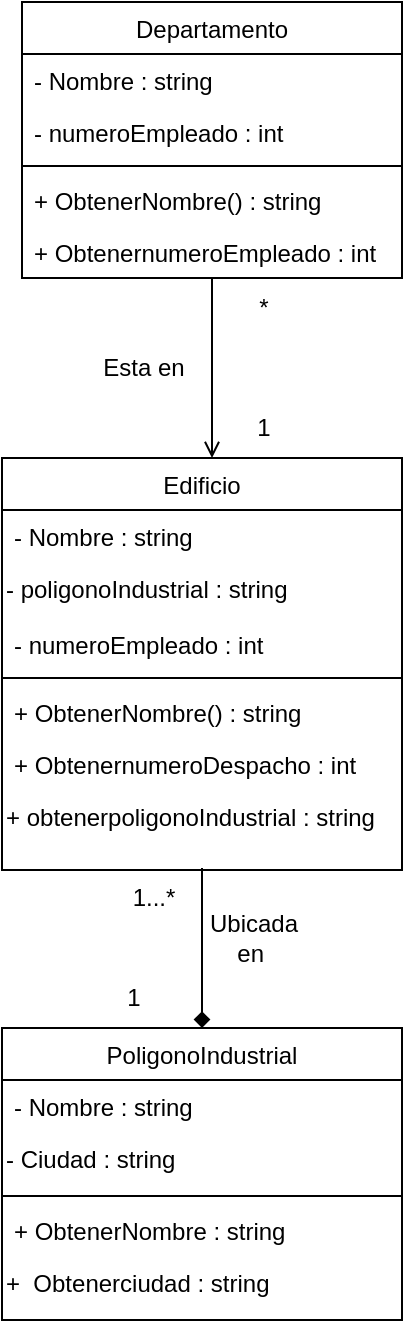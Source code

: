 <mxfile version="24.0.7" type="device">
  <diagram id="C5RBs43oDa-KdzZeNtuy" name="Page-1">
    <mxGraphModel dx="1643" dy="666" grid="1" gridSize="10" guides="1" tooltips="1" connect="1" arrows="1" fold="1" page="1" pageScale="1" pageWidth="827" pageHeight="1169" math="0" shadow="0">
      <root>
        <mxCell id="WIyWlLk6GJQsqaUBKTNV-0" />
        <mxCell id="WIyWlLk6GJQsqaUBKTNV-1" parent="WIyWlLk6GJQsqaUBKTNV-0" />
        <mxCell id="zkfFHV4jXpPFQw0GAbJ--0" value="Departamento" style="swimlane;fontStyle=0;align=center;verticalAlign=top;childLayout=stackLayout;horizontal=1;startSize=26;horizontalStack=0;resizeParent=1;resizeLast=0;collapsible=1;marginBottom=0;rounded=0;shadow=0;strokeWidth=1;" parent="WIyWlLk6GJQsqaUBKTNV-1" vertex="1">
          <mxGeometry x="509" y="72" width="190" height="138" as="geometry">
            <mxRectangle x="230" y="140" width="160" height="26" as="alternateBounds" />
          </mxGeometry>
        </mxCell>
        <mxCell id="zkfFHV4jXpPFQw0GAbJ--3" value="- Nombre : string" style="text;align=left;verticalAlign=top;spacingLeft=4;spacingRight=4;overflow=hidden;rotatable=0;points=[[0,0.5],[1,0.5]];portConstraint=eastwest;rounded=0;shadow=0;html=0;" parent="zkfFHV4jXpPFQw0GAbJ--0" vertex="1">
          <mxGeometry y="26" width="190" height="26" as="geometry" />
        </mxCell>
        <mxCell id="WGMPeI0idQ8Ly2uxz9FY-32" value="- numeroEmpleado : int" style="text;align=left;verticalAlign=top;spacingLeft=4;spacingRight=4;overflow=hidden;rotatable=0;points=[[0,0.5],[1,0.5]];portConstraint=eastwest;" vertex="1" parent="zkfFHV4jXpPFQw0GAbJ--0">
          <mxGeometry y="52" width="190" height="26" as="geometry" />
        </mxCell>
        <mxCell id="zkfFHV4jXpPFQw0GAbJ--4" value="" style="line;html=1;strokeWidth=1;align=left;verticalAlign=middle;spacingTop=-1;spacingLeft=3;spacingRight=3;rotatable=0;labelPosition=right;points=[];portConstraint=eastwest;" parent="zkfFHV4jXpPFQw0GAbJ--0" vertex="1">
          <mxGeometry y="78" width="190" height="8" as="geometry" />
        </mxCell>
        <mxCell id="WGMPeI0idQ8Ly2uxz9FY-33" value="+ ObtenerNombre() : string" style="text;align=left;verticalAlign=top;spacingLeft=4;spacingRight=4;overflow=hidden;rotatable=0;points=[[0,0.5],[1,0.5]];portConstraint=eastwest;" vertex="1" parent="zkfFHV4jXpPFQw0GAbJ--0">
          <mxGeometry y="86" width="190" height="26" as="geometry" />
        </mxCell>
        <mxCell id="WGMPeI0idQ8Ly2uxz9FY-34" value="+ ObtenernumeroEmpleado : int" style="text;align=left;verticalAlign=top;spacingLeft=4;spacingRight=4;overflow=hidden;rotatable=0;points=[[0,0.5],[1,0.5]];portConstraint=eastwest;" vertex="1" parent="zkfFHV4jXpPFQw0GAbJ--0">
          <mxGeometry y="112" width="190" height="26" as="geometry" />
        </mxCell>
        <mxCell id="WGMPeI0idQ8Ly2uxz9FY-35" value="" style="endArrow=none;html=1;rounded=0;entryX=0.5;entryY=1;entryDx=0;entryDy=0;exitX=0.5;exitY=0;exitDx=0;exitDy=0;endFill=0;startArrow=open;startFill=0;" edge="1" parent="WIyWlLk6GJQsqaUBKTNV-1">
          <mxGeometry width="50" height="50" relative="1" as="geometry">
            <mxPoint x="604" y="300" as="sourcePoint" />
            <mxPoint x="604" y="210" as="targetPoint" />
          </mxGeometry>
        </mxCell>
        <mxCell id="WGMPeI0idQ8Ly2uxz9FY-37" value="Esta en" style="text;html=1;align=center;verticalAlign=middle;whiteSpace=wrap;rounded=0;" vertex="1" parent="WIyWlLk6GJQsqaUBKTNV-1">
          <mxGeometry x="540" y="240" width="60" height="30" as="geometry" />
        </mxCell>
        <mxCell id="WGMPeI0idQ8Ly2uxz9FY-46" value="" style="endArrow=none;html=1;rounded=0;entryX=0.5;entryY=1;entryDx=0;entryDy=0;exitX=0.5;exitY=0;exitDx=0;exitDy=0;startArrow=diamond;startFill=1;" edge="1" parent="WIyWlLk6GJQsqaUBKTNV-1">
          <mxGeometry width="50" height="50" relative="1" as="geometry">
            <mxPoint x="599" y="585" as="sourcePoint" />
            <mxPoint x="599" y="505" as="targetPoint" />
          </mxGeometry>
        </mxCell>
        <mxCell id="WGMPeI0idQ8Ly2uxz9FY-48" value="Ubicada en&amp;nbsp;" style="text;html=1;align=center;verticalAlign=middle;whiteSpace=wrap;rounded=0;" vertex="1" parent="WIyWlLk6GJQsqaUBKTNV-1">
          <mxGeometry x="595" y="525" width="60" height="30" as="geometry" />
        </mxCell>
        <mxCell id="WGMPeI0idQ8Ly2uxz9FY-49" value="1" style="text;html=1;align=center;verticalAlign=middle;whiteSpace=wrap;rounded=0;" vertex="1" parent="WIyWlLk6GJQsqaUBKTNV-1">
          <mxGeometry x="600" y="270" width="60" height="30" as="geometry" />
        </mxCell>
        <mxCell id="WGMPeI0idQ8Ly2uxz9FY-50" value="*" style="text;html=1;align=center;verticalAlign=middle;whiteSpace=wrap;rounded=0;" vertex="1" parent="WIyWlLk6GJQsqaUBKTNV-1">
          <mxGeometry x="600" y="210" width="60" height="30" as="geometry" />
        </mxCell>
        <mxCell id="WGMPeI0idQ8Ly2uxz9FY-51" value="1...*" style="text;html=1;align=center;verticalAlign=middle;whiteSpace=wrap;rounded=0;" vertex="1" parent="WIyWlLk6GJQsqaUBKTNV-1">
          <mxGeometry x="545" y="505" width="60" height="30" as="geometry" />
        </mxCell>
        <mxCell id="WGMPeI0idQ8Ly2uxz9FY-52" value="1" style="text;html=1;align=center;verticalAlign=middle;whiteSpace=wrap;rounded=0;" vertex="1" parent="WIyWlLk6GJQsqaUBKTNV-1">
          <mxGeometry x="535" y="555" width="60" height="30" as="geometry" />
        </mxCell>
        <mxCell id="WGMPeI0idQ8Ly2uxz9FY-56" value="PoligonoIndustrial" style="swimlane;fontStyle=0;align=center;verticalAlign=top;childLayout=stackLayout;horizontal=1;startSize=26;horizontalStack=0;resizeParent=1;resizeLast=0;collapsible=1;marginBottom=0;rounded=0;shadow=0;strokeWidth=1;" vertex="1" parent="WIyWlLk6GJQsqaUBKTNV-1">
          <mxGeometry x="499" y="585" width="200" height="146" as="geometry">
            <mxRectangle x="230" y="140" width="160" height="26" as="alternateBounds" />
          </mxGeometry>
        </mxCell>
        <mxCell id="WGMPeI0idQ8Ly2uxz9FY-57" value="- Nombre : string" style="text;align=left;verticalAlign=top;spacingLeft=4;spacingRight=4;overflow=hidden;rotatable=0;points=[[0,0.5],[1,0.5]];portConstraint=eastwest;rounded=0;shadow=0;html=0;" vertex="1" parent="WGMPeI0idQ8Ly2uxz9FY-56">
          <mxGeometry y="26" width="200" height="26" as="geometry" />
        </mxCell>
        <mxCell id="WGMPeI0idQ8Ly2uxz9FY-62" value="&lt;span style=&quot;text-wrap: nowrap;&quot;&gt;- Ciudad : string&lt;/span&gt;" style="text;whiteSpace=wrap;html=1;" vertex="1" parent="WGMPeI0idQ8Ly2uxz9FY-56">
          <mxGeometry y="52" width="200" height="28" as="geometry" />
        </mxCell>
        <mxCell id="WGMPeI0idQ8Ly2uxz9FY-59" value="" style="line;html=1;strokeWidth=1;align=left;verticalAlign=middle;spacingTop=-1;spacingLeft=3;spacingRight=3;rotatable=0;labelPosition=right;points=[];portConstraint=eastwest;" vertex="1" parent="WGMPeI0idQ8Ly2uxz9FY-56">
          <mxGeometry y="80" width="200" height="8" as="geometry" />
        </mxCell>
        <mxCell id="WGMPeI0idQ8Ly2uxz9FY-60" value="+ ObtenerNombre : string" style="text;align=left;verticalAlign=top;spacingLeft=4;spacingRight=4;overflow=hidden;rotatable=0;points=[[0,0.5],[1,0.5]];portConstraint=eastwest;" vertex="1" parent="WGMPeI0idQ8Ly2uxz9FY-56">
          <mxGeometry y="88" width="200" height="26" as="geometry" />
        </mxCell>
        <mxCell id="WGMPeI0idQ8Ly2uxz9FY-63" value="&lt;span style=&quot;text-wrap: nowrap;&quot;&gt;+&amp;nbsp; Obtenerciudad : string&lt;/span&gt;" style="text;whiteSpace=wrap;html=1;" vertex="1" parent="WGMPeI0idQ8Ly2uxz9FY-56">
          <mxGeometry y="114" width="200" height="24" as="geometry" />
        </mxCell>
        <mxCell id="WGMPeI0idQ8Ly2uxz9FY-64" value="Edificio" style="swimlane;fontStyle=0;align=center;verticalAlign=top;childLayout=stackLayout;horizontal=1;startSize=26;horizontalStack=0;resizeParent=1;resizeLast=0;collapsible=1;marginBottom=0;rounded=0;shadow=0;strokeWidth=1;" vertex="1" parent="WIyWlLk6GJQsqaUBKTNV-1">
          <mxGeometry x="499" y="300" width="200" height="206" as="geometry">
            <mxRectangle x="230" y="140" width="160" height="26" as="alternateBounds" />
          </mxGeometry>
        </mxCell>
        <mxCell id="WGMPeI0idQ8Ly2uxz9FY-65" value="- Nombre : string" style="text;align=left;verticalAlign=top;spacingLeft=4;spacingRight=4;overflow=hidden;rotatable=0;points=[[0,0.5],[1,0.5]];portConstraint=eastwest;rounded=0;shadow=0;html=0;" vertex="1" parent="WGMPeI0idQ8Ly2uxz9FY-64">
          <mxGeometry y="26" width="200" height="26" as="geometry" />
        </mxCell>
        <mxCell id="WGMPeI0idQ8Ly2uxz9FY-66" value="- poligonoIndustrial : string" style="text;whiteSpace=wrap;html=1;" vertex="1" parent="WGMPeI0idQ8Ly2uxz9FY-64">
          <mxGeometry y="52" width="200" height="28" as="geometry" />
        </mxCell>
        <mxCell id="WGMPeI0idQ8Ly2uxz9FY-67" value="- numeroEmpleado : int" style="text;align=left;verticalAlign=top;spacingLeft=4;spacingRight=4;overflow=hidden;rotatable=0;points=[[0,0.5],[1,0.5]];portConstraint=eastwest;" vertex="1" parent="WGMPeI0idQ8Ly2uxz9FY-64">
          <mxGeometry y="80" width="200" height="26" as="geometry" />
        </mxCell>
        <mxCell id="WGMPeI0idQ8Ly2uxz9FY-68" value="" style="line;html=1;strokeWidth=1;align=left;verticalAlign=middle;spacingTop=-1;spacingLeft=3;spacingRight=3;rotatable=0;labelPosition=right;points=[];portConstraint=eastwest;" vertex="1" parent="WGMPeI0idQ8Ly2uxz9FY-64">
          <mxGeometry y="106" width="200" height="8" as="geometry" />
        </mxCell>
        <mxCell id="WGMPeI0idQ8Ly2uxz9FY-69" value="+ ObtenerNombre() : string" style="text;align=left;verticalAlign=top;spacingLeft=4;spacingRight=4;overflow=hidden;rotatable=0;points=[[0,0.5],[1,0.5]];portConstraint=eastwest;" vertex="1" parent="WGMPeI0idQ8Ly2uxz9FY-64">
          <mxGeometry y="114" width="200" height="26" as="geometry" />
        </mxCell>
        <mxCell id="WGMPeI0idQ8Ly2uxz9FY-70" value="+ ObtenernumeroDespacho : int" style="text;align=left;verticalAlign=top;spacingLeft=4;spacingRight=4;overflow=hidden;rotatable=0;points=[[0,0.5],[1,0.5]];portConstraint=eastwest;" vertex="1" parent="WGMPeI0idQ8Ly2uxz9FY-64">
          <mxGeometry y="140" width="200" height="26" as="geometry" />
        </mxCell>
        <mxCell id="WGMPeI0idQ8Ly2uxz9FY-71" value="+ obtenerpoligonoIndustrial : string" style="text;whiteSpace=wrap;html=1;" vertex="1" parent="WGMPeI0idQ8Ly2uxz9FY-64">
          <mxGeometry y="166" width="200" height="24" as="geometry" />
        </mxCell>
      </root>
    </mxGraphModel>
  </diagram>
</mxfile>
